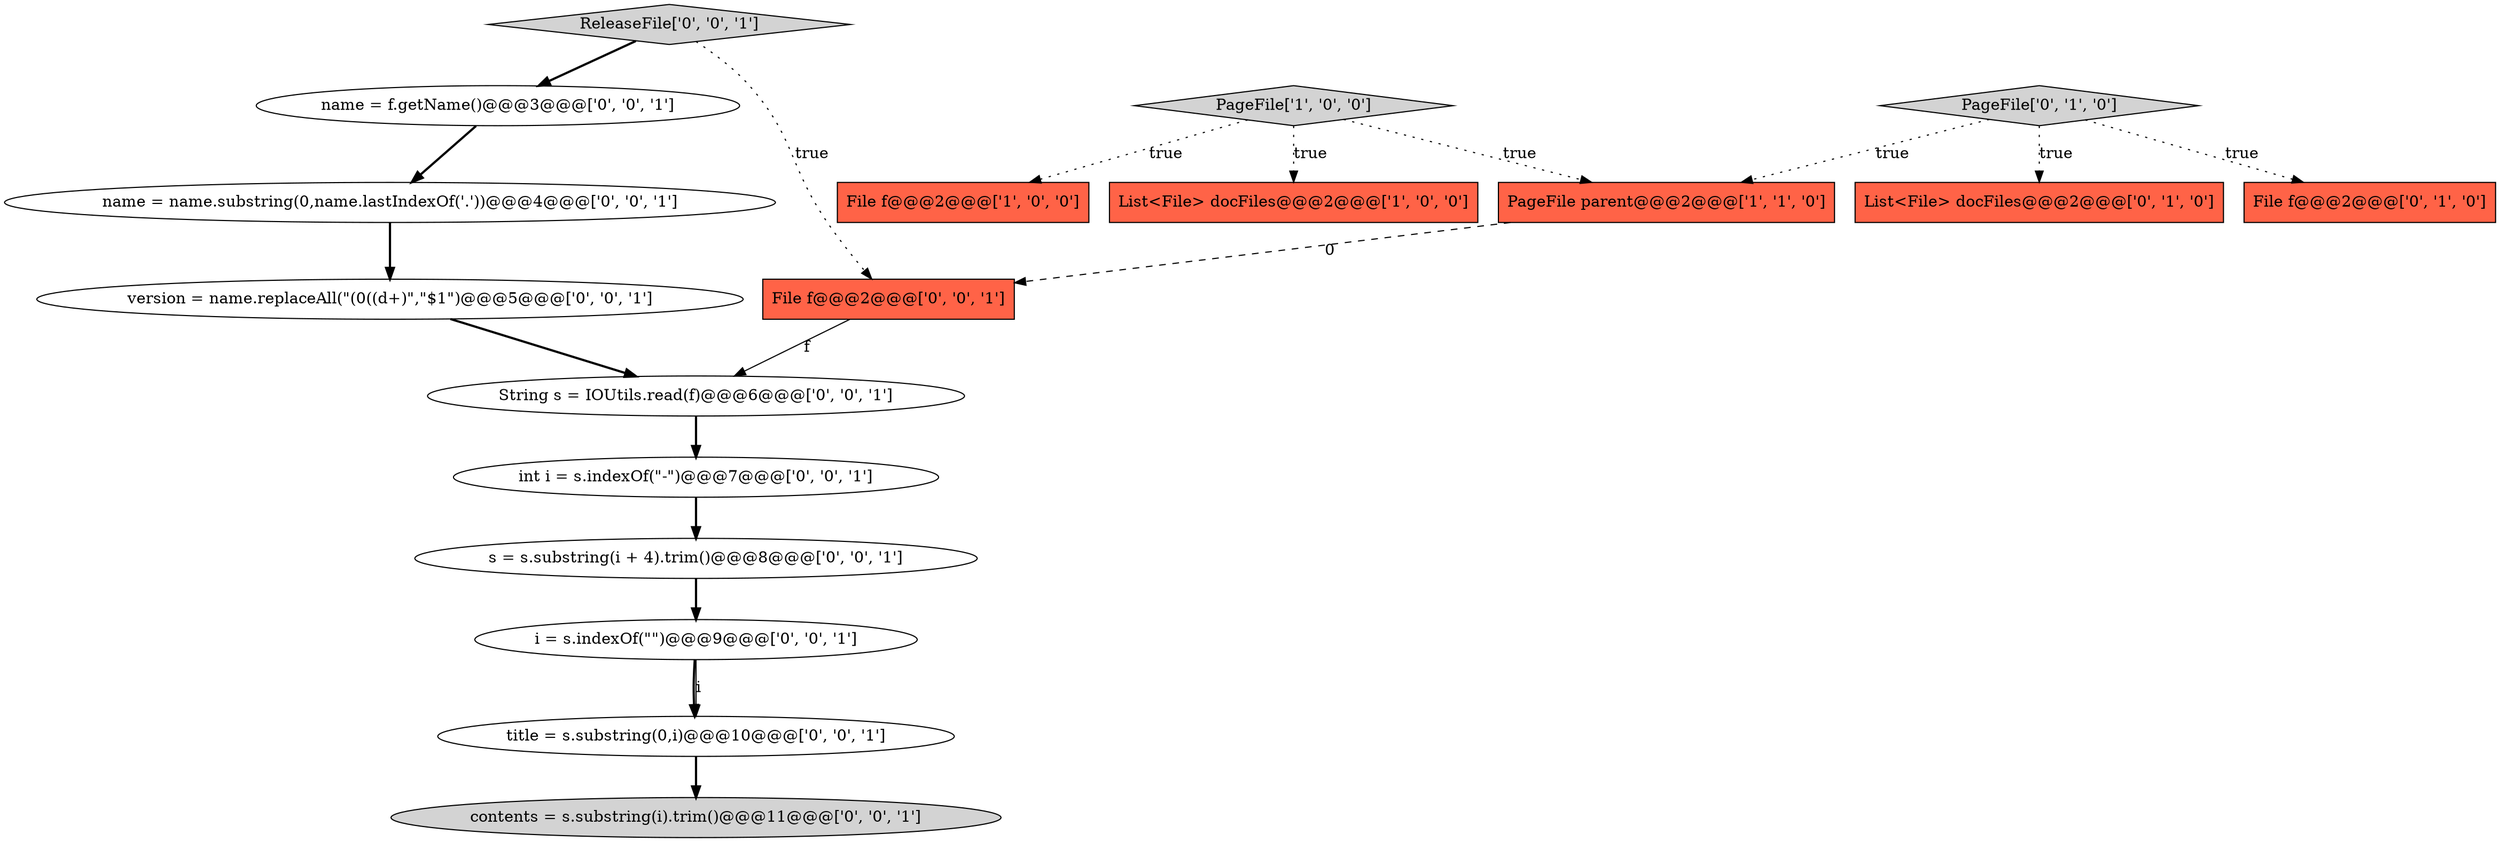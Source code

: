 digraph {
16 [style = filled, label = "s = s.substring(i + 4).trim()@@@8@@@['0', '0', '1']", fillcolor = white, shape = ellipse image = "AAA0AAABBB3BBB"];
12 [style = filled, label = "i = s.indexOf(\"\")@@@9@@@['0', '0', '1']", fillcolor = white, shape = ellipse image = "AAA0AAABBB3BBB"];
0 [style = filled, label = "File f@@@2@@@['1', '0', '0']", fillcolor = tomato, shape = box image = "AAA0AAABBB1BBB"];
2 [style = filled, label = "PageFile['1', '0', '0']", fillcolor = lightgray, shape = diamond image = "AAA0AAABBB1BBB"];
4 [style = filled, label = "List<File> docFiles@@@2@@@['0', '1', '0']", fillcolor = tomato, shape = box image = "AAA0AAABBB2BBB"];
5 [style = filled, label = "File f@@@2@@@['0', '1', '0']", fillcolor = tomato, shape = box image = "AAA0AAABBB2BBB"];
13 [style = filled, label = "String s = IOUtils.read(f)@@@6@@@['0', '0', '1']", fillcolor = white, shape = ellipse image = "AAA0AAABBB3BBB"];
11 [style = filled, label = "ReleaseFile['0', '0', '1']", fillcolor = lightgray, shape = diamond image = "AAA0AAABBB3BBB"];
14 [style = filled, label = "name = name.substring(0,name.lastIndexOf('.'))@@@4@@@['0', '0', '1']", fillcolor = white, shape = ellipse image = "AAA0AAABBB3BBB"];
1 [style = filled, label = "List<File> docFiles@@@2@@@['1', '0', '0']", fillcolor = tomato, shape = box image = "AAA0AAABBB1BBB"];
7 [style = filled, label = "int i = s.indexOf(\"-\")@@@7@@@['0', '0', '1']", fillcolor = white, shape = ellipse image = "AAA0AAABBB3BBB"];
9 [style = filled, label = "contents = s.substring(i).trim()@@@11@@@['0', '0', '1']", fillcolor = lightgray, shape = ellipse image = "AAA0AAABBB3BBB"];
15 [style = filled, label = "name = f.getName()@@@3@@@['0', '0', '1']", fillcolor = white, shape = ellipse image = "AAA0AAABBB3BBB"];
3 [style = filled, label = "PageFile parent@@@2@@@['1', '1', '0']", fillcolor = tomato, shape = box image = "AAA0AAABBB1BBB"];
17 [style = filled, label = "File f@@@2@@@['0', '0', '1']", fillcolor = tomato, shape = box image = "AAA0AAABBB3BBB"];
8 [style = filled, label = "title = s.substring(0,i)@@@10@@@['0', '0', '1']", fillcolor = white, shape = ellipse image = "AAA0AAABBB3BBB"];
6 [style = filled, label = "PageFile['0', '1', '0']", fillcolor = lightgray, shape = diamond image = "AAA0AAABBB2BBB"];
10 [style = filled, label = "version = name.replaceAll(\"(0((\d+)\",\"$1\")@@@5@@@['0', '0', '1']", fillcolor = white, shape = ellipse image = "AAA0AAABBB3BBB"];
16->12 [style = bold, label=""];
2->1 [style = dotted, label="true"];
6->5 [style = dotted, label="true"];
6->4 [style = dotted, label="true"];
7->16 [style = bold, label=""];
2->0 [style = dotted, label="true"];
2->3 [style = dotted, label="true"];
10->13 [style = bold, label=""];
13->7 [style = bold, label=""];
15->14 [style = bold, label=""];
14->10 [style = bold, label=""];
17->13 [style = solid, label="f"];
8->9 [style = bold, label=""];
12->8 [style = bold, label=""];
11->15 [style = bold, label=""];
3->17 [style = dashed, label="0"];
11->17 [style = dotted, label="true"];
12->8 [style = solid, label="i"];
6->3 [style = dotted, label="true"];
}
